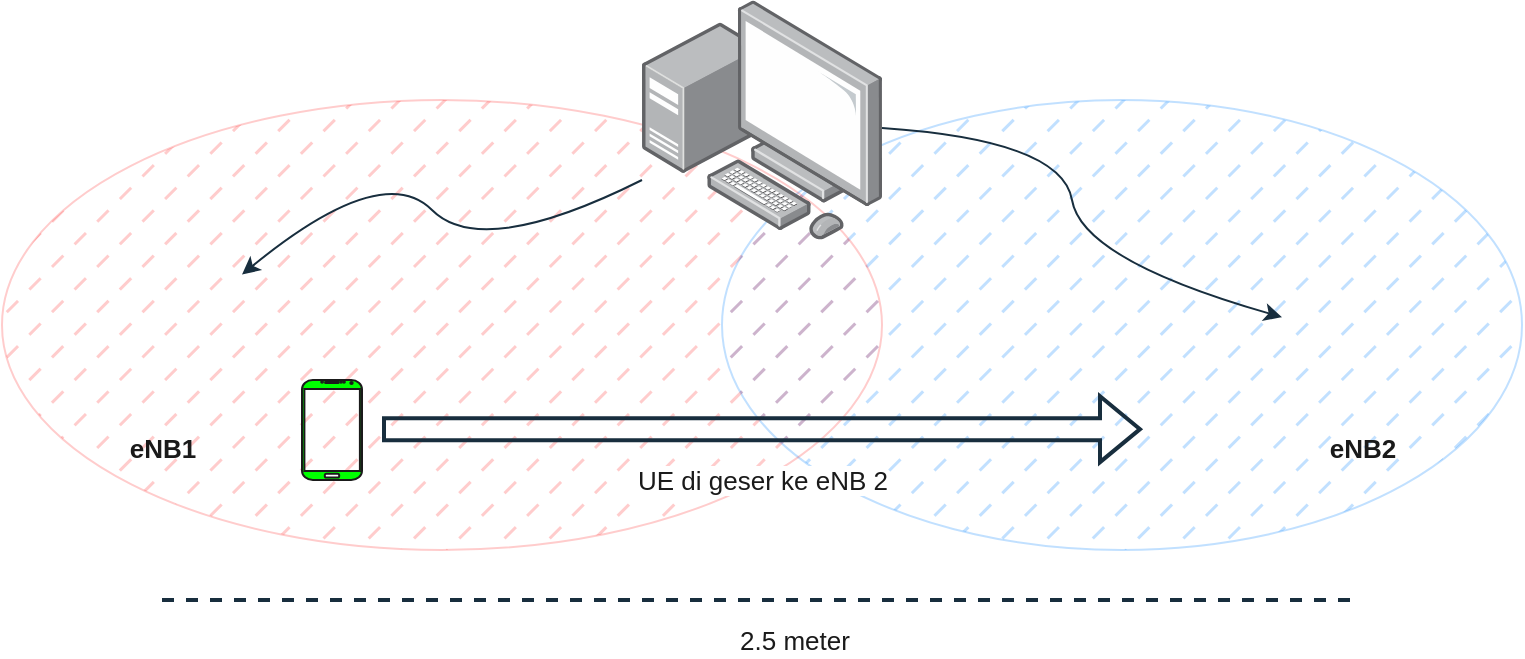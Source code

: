 <mxfile version="20.8.10" type="github">
  <diagram name="Page-1" id="822b0af5-4adb-64df-f703-e8dfc1f81529">
    <mxGraphModel dx="-187" dy="513" grid="1" gridSize="10" guides="1" tooltips="1" connect="1" arrows="1" fold="1" page="1" pageScale="1" pageWidth="1100" pageHeight="850" background="none" math="0" shadow="0">
      <root>
        <mxCell id="0" />
        <mxCell id="1" parent="0" />
        <mxCell id="Kikc22jjKgJuS9xeLuYs-15" value="" style="ellipse;whiteSpace=wrap;html=1;fillStyle=dashed;strokeColor=#3399FF;fontColor=#1A1A1A;fillColor=#3399FF;gradientColor=none;opacity=30;" vertex="1" parent="1">
          <mxGeometry x="1600" y="180" width="400" height="225" as="geometry" />
        </mxCell>
        <mxCell id="Kikc22jjKgJuS9xeLuYs-14" value="" style="ellipse;whiteSpace=wrap;html=1;fillStyle=dashed;strokeColor=#FF0000;fontColor=#1A1A1A;fillColor=#FF0000;gradientColor=none;opacity=20;" vertex="1" parent="1">
          <mxGeometry x="1240" y="180" width="440" height="225" as="geometry" />
        </mxCell>
        <mxCell id="Kikc22jjKgJuS9xeLuYs-2" value="" style="points=[];aspect=fixed;html=1;align=center;shadow=0;dashed=0;image;image=img/lib/allied_telesis/computer_and_terminals/Personal_Computer_with_Server.svg;labelBackgroundColor=none;fillColor=#F5AB50;strokeColor=#909090;fontColor=#1A1A1A;" vertex="1" parent="1">
          <mxGeometry x="1560" y="130" width="120" height="120" as="geometry" />
        </mxCell>
        <mxCell id="Kikc22jjKgJuS9xeLuYs-3" value="&lt;font style=&quot;font-size: 13px;&quot;&gt;&lt;b&gt;eNB1&lt;/b&gt;&lt;/font&gt;" style="shape=image;html=1;verticalAlign=top;verticalLabelPosition=bottom;labelBackgroundColor=none;imageAspect=0;aspect=fixed;image=https://cdn2.iconfinder.com/data/icons/circle-icons-1/64/radiotower-128.png;imageBackground=none;fillColor=#F5AB50;strokeColor=#909090;fontColor=#1A1A1A;" vertex="1" parent="1">
          <mxGeometry x="1280" y="260" width="80" height="80" as="geometry" />
        </mxCell>
        <mxCell id="Kikc22jjKgJuS9xeLuYs-4" value="&lt;font style=&quot;font-size: 13px;&quot;&gt;&lt;b&gt;eNB2&lt;/b&gt;&lt;/font&gt;" style="shape=image;html=1;verticalAlign=top;verticalLabelPosition=bottom;labelBackgroundColor=none;imageAspect=0;aspect=fixed;image=https://cdn2.iconfinder.com/data/icons/circle-icons-1/64/radiotower-128.png;fillColor=#F5AB50;strokeColor=#909090;fontColor=#1A1A1A;" vertex="1" parent="1">
          <mxGeometry x="1880" y="260" width="80" height="80" as="geometry" />
        </mxCell>
        <mxCell id="Kikc22jjKgJuS9xeLuYs-6" value="" style="curved=1;endArrow=classic;html=1;rounded=0;labelBackgroundColor=none;strokeColor=#182E3E;fontColor=default;" edge="1" parent="1" source="Kikc22jjKgJuS9xeLuYs-2" target="Kikc22jjKgJuS9xeLuYs-3">
          <mxGeometry width="50" height="50" relative="1" as="geometry">
            <mxPoint x="1430" y="260" as="sourcePoint" />
            <mxPoint x="1480" y="210" as="targetPoint" />
            <Array as="points">
              <mxPoint x="1480" y="260" />
              <mxPoint x="1430" y="210" />
            </Array>
          </mxGeometry>
        </mxCell>
        <mxCell id="Kikc22jjKgJuS9xeLuYs-9" value="" style="curved=1;endArrow=classic;html=1;rounded=0;labelBackgroundColor=none;strokeColor=#182E3E;fontColor=default;" edge="1" parent="1" source="Kikc22jjKgJuS9xeLuYs-2" target="Kikc22jjKgJuS9xeLuYs-4">
          <mxGeometry width="50" height="50" relative="1" as="geometry">
            <mxPoint x="1720" y="200" as="sourcePoint" />
            <mxPoint x="1770" y="150" as="targetPoint" />
            <Array as="points">
              <mxPoint x="1770" y="200" />
              <mxPoint x="1780" y="260" />
            </Array>
          </mxGeometry>
        </mxCell>
        <mxCell id="Kikc22jjKgJuS9xeLuYs-10" value="" style="endArrow=none;dashed=1;html=1;rounded=0;strokeWidth=2;fontSize=12;strokeColor=#182E3E;labelBackgroundColor=none;fontColor=default;" edge="1" parent="1">
          <mxGeometry width="50" height="50" relative="1" as="geometry">
            <mxPoint x="1320" y="430" as="sourcePoint" />
            <mxPoint x="1920" y="430" as="targetPoint" />
          </mxGeometry>
        </mxCell>
        <mxCell id="Kikc22jjKgJuS9xeLuYs-11" value="2.5 meter" style="edgeLabel;html=1;align=center;verticalAlign=middle;resizable=0;points=[];fontSize=13;labelBorderColor=none;fontColor=#1A1A1A;labelBackgroundColor=none;" vertex="1" connectable="0" parent="Kikc22jjKgJuS9xeLuYs-10">
          <mxGeometry x="0.114" y="-1" relative="1" as="geometry">
            <mxPoint x="-18" y="19" as="offset" />
          </mxGeometry>
        </mxCell>
        <mxCell id="Kikc22jjKgJuS9xeLuYs-12" value="" style="verticalLabelPosition=bottom;verticalAlign=top;html=1;shadow=0;dashed=0;strokeWidth=1;shape=mxgraph.android.phone2;strokeColor=#1A1A1A;fontColor=#1A1A1A;fillColor=#00FF00;" vertex="1" parent="1">
          <mxGeometry x="1390" y="320" width="30" height="50" as="geometry" />
        </mxCell>
        <mxCell id="Kikc22jjKgJuS9xeLuYs-16" value="" style="shape=flexArrow;endArrow=classic;html=1;rounded=0;strokeColor=#182E3E;strokeWidth=2;fontColor=#1A1A1A;" edge="1" parent="1">
          <mxGeometry width="50" height="50" relative="1" as="geometry">
            <mxPoint x="1430" y="344.57" as="sourcePoint" />
            <mxPoint x="1810" y="344.57" as="targetPoint" />
          </mxGeometry>
        </mxCell>
        <mxCell id="Kikc22jjKgJuS9xeLuYs-17" value="&lt;font style=&quot;font-size: 13px;&quot;&gt;UE di geser ke eNB 2&lt;/font&gt;" style="edgeLabel;html=1;align=center;verticalAlign=middle;resizable=0;points=[];fontColor=#1A1A1A;" vertex="1" connectable="0" parent="Kikc22jjKgJuS9xeLuYs-16">
          <mxGeometry x="0.351" y="1" relative="1" as="geometry">
            <mxPoint x="-67" y="26" as="offset" />
          </mxGeometry>
        </mxCell>
      </root>
    </mxGraphModel>
  </diagram>
</mxfile>

